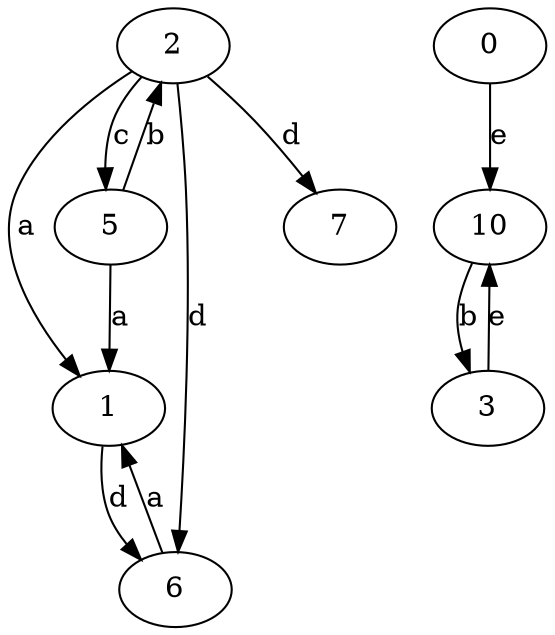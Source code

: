 strict digraph  {
1;
0;
2;
3;
5;
6;
7;
10;
1 -> 6  [label=d];
0 -> 10  [label=e];
2 -> 1  [label=a];
2 -> 5  [label=c];
2 -> 6  [label=d];
2 -> 7  [label=d];
3 -> 10  [label=e];
5 -> 1  [label=a];
5 -> 2  [label=b];
6 -> 1  [label=a];
10 -> 3  [label=b];
}
